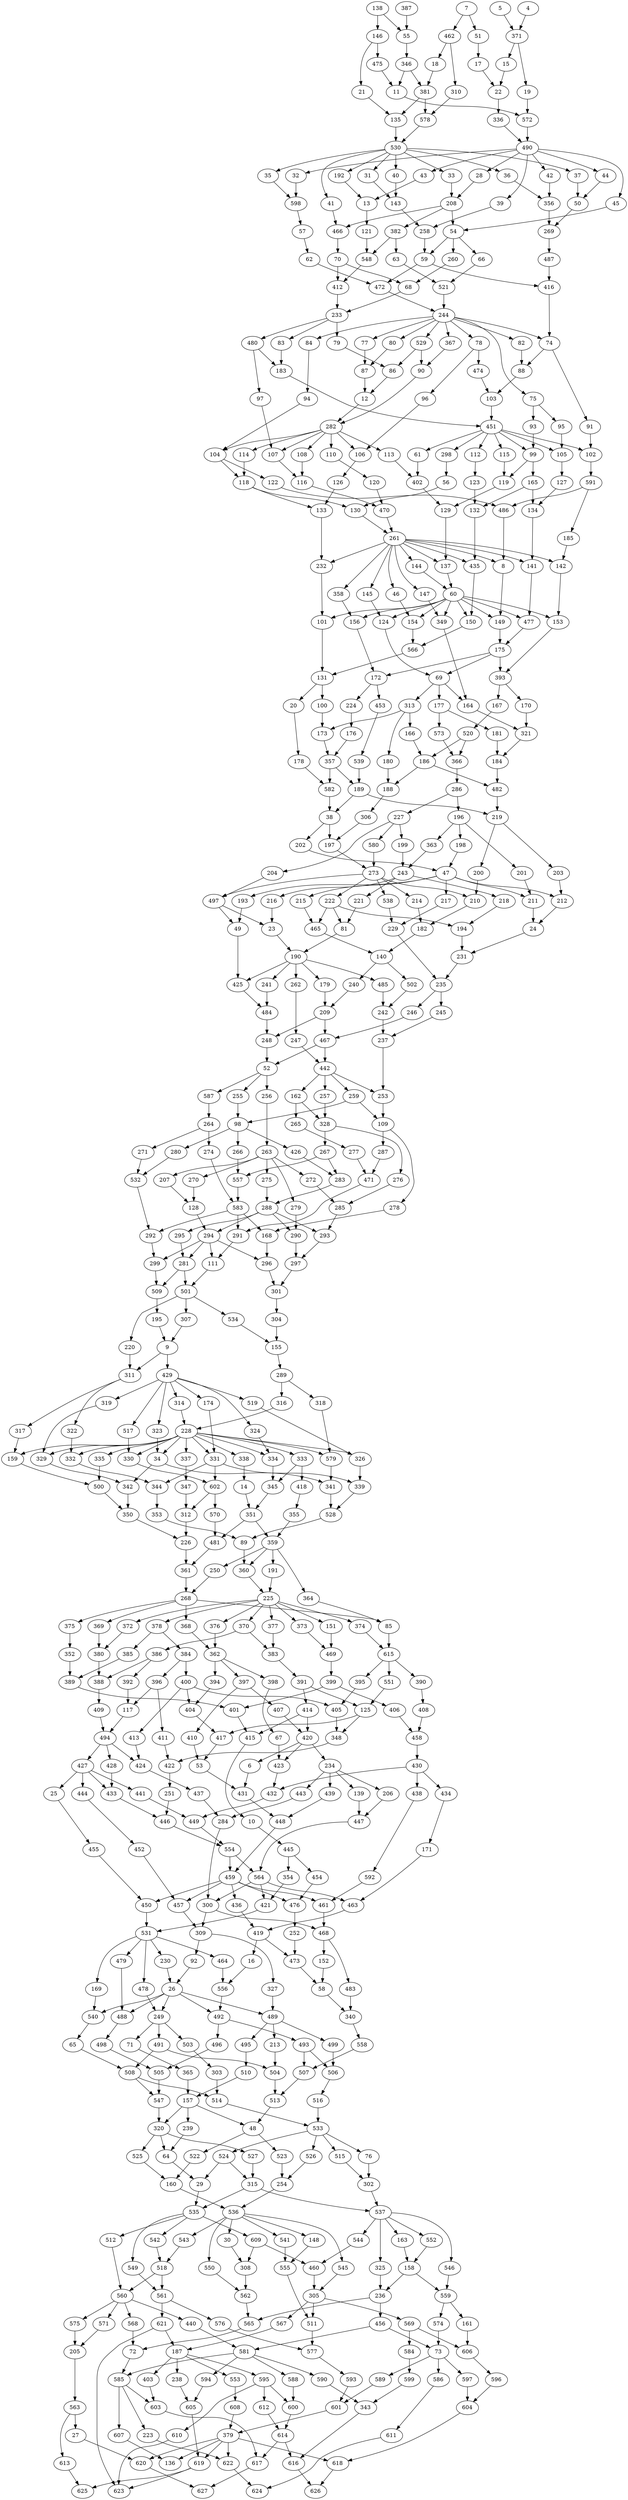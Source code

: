 #
// Valery Bakanov research computer complex (2008-2019); e881e@mail.ru, http://vbakanov.ru/left_1.htm
#  Total edges in this directed graph: 916
/* This file was automatically created thru 
   program GREATE_GRAPH.EXE */
#
digraph e916_o624_t89 {
   4 -> 371 ;
   99 -> 119 ;
   138 -> 146 ;
   586 -> 611 ;
   7 -> 51 ;
   55 -> 346 ;
   371 -> 15 ;
   146 -> 475 ;
   51 -> 17 ;
   462 -> 18 ;
   441 -> 449 ;
   324 -> 334 ;
   146 -> 21 ;
   224 -> 176 ;
   346 -> 11 ;
   346 -> 381 ;
   11 -> 572 ;
   381 -> 578 ;
   497 -> 23 ;
   58 -> 340 ;
   135 -> 530 ;
   36 -> 356 ;
   530 -> 31 ;
   233 -> 79 ;
   530 -> 33 ;
   490 -> 28 ;
   180 -> 188 ;
   60 -> 477 ;
   110 -> 120 ;
   530 -> 192 ;
   490 -> 39 ;
   536 -> 541 ;
   506 -> 516 ;
   490 -> 42 ;
   613 -> 625 ;
   490 -> 44 ;
   384 -> 396 ;
   40 -> 143 ;
   33 -> 208 ;
   32 -> 598 ;
   42 -> 356 ;
   294 -> 281 ;
   43 -> 13 ;
   143 -> 258 ;
   60 -> 149 ;
   268 -> 85 ;
   50 -> 269 ;
   351 -> 481 ;
   391 -> 125 ;
   362 -> 398 ;
   164 -> 321 ;
   414 -> 420 ;
   54 -> 260 ;
   57 -> 62 ;
   278 -> 168 ;
   466 -> 70 ;
   581 -> 590 ;
   54 -> 66 ;
   226 -> 361 ;
   427 -> 444 ;
   59 -> 472 ;
   66 -> 521 ;
   59 -> 416 ;
   459 -> 450 ;
   521 -> 244 ;
   492 -> 496 ;
   152 -> 58 ;
   351 -> 359 ;
   175 -> 172 ;
   244 -> 78 ;
   490 -> 32 ;
   244 -> 80 ;
   531 -> 478 ;
   19 -> 572 ;
   249 -> 491 ;
   244 -> 84 ;
   244 -> 367 ;
   427 -> 433 ;
   359 -> 250 ;
   74 -> 88 ;
   480 -> 183 ;
   529 -> 90 ;
   74 -> 91 ;
   78 -> 474 ;
   75 -> 93 ;
   536 -> 30 ;
   75 -> 95 ;
   330 -> 602 ;
   480 -> 97 ;
   86 -> 12 ;
   474 -> 103 ;
   103 -> 451 ;
   12 -> 282 ;
   451 -> 102 ;
   250 -> 268 ;
   282 -> 104 ;
   470 -> 261 ;
   282 -> 106 ;
   459 -> 457 ;
   430 -> 432 ;
   451 -> 61 ;
   535 -> 542 ;
   5 -> 371 ;
   282 -> 107 ;
   325 -> 236 ;
   282 -> 114 ;
   451 -> 115 ;
   394 -> 404 ;
   113 -> 402 ;
   540 -> 65 ;
   276 -> 285 ;
   274 -> 583 ;
   298 -> 56 ;
   104 -> 122 ;
   537 -> 163 ;
   261 -> 358 ;
   102 -> 591 ;
   429 -> 517 ;
   105 -> 127 ;
   120 -> 470 ;
   98 -> 280 ;
   255 -> 98 ;
   591 -> 486 ;
   165 -> 132 ;
   118 -> 133 ;
   165 -> 134 ;
   108 -> 116 ;
   130 -> 261 ;
   261 -> 137 ;
   583 -> 168 ;
   261 -> 435 ;
   261 -> 232 ;
   98 -> 266 ;
   261 -> 142 ;
   612 -> 614 ;
   244 -> 529 ;
   189 -> 38 ;
   99 -> 165 ;
   530 -> 36 ;
   144 -> 60 ;
   208 -> 466 ;
   60 -> 150 ;
   60 -> 101 ;
   300 -> 309 ;
   60 -> 153 ;
   60 -> 154 ;
   60 -> 124 ;
   60 -> 156 ;
   60 -> 349 ;
   477 -> 175 ;
   154 -> 566 ;
   566 -> 131 ;
   175 -> 393 ;
   175 -> 69 ;
   430 -> 438 ;
   504 -> 513 ;
   172 -> 224 ;
   131 -> 20 ;
   393 -> 167 ;
   172 -> 453 ;
   411 -> 422 ;
   393 -> 170 ;
   371 -> 19 ;
   69 -> 177 ;
   313 -> 173 ;
   410 -> 53 ;
   177 -> 573 ;
   176 -> 357 ;
   313 -> 166 ;
   228 -> 330 ;
   167 -> 520 ;
   420 -> 234 ;
   177 -> 181 ;
   315 -> 537 ;
   518 -> 561 ;
   615 -> 395 ;
   520 -> 366 ;
   520 -> 186 ;
   357 -> 582 ;
   186 -> 188 ;
   390 -> 408 ;
   451 -> 298 ;
   366 -> 286 ;
   384 -> 400 ;
   189 -> 219 ;
   286 -> 227 ;
   188 -> 306 ;
   286 -> 196 ;
   451 -> 105 ;
   196 -> 198 ;
   227 -> 199 ;
   219 -> 200 ;
   196 -> 201 ;
   38 -> 202 ;
   415 -> 10 ;
   227 -> 204 ;
   227 -> 580 ;
   291 -> 111 ;
   580 -> 273 ;
   202 -> 47 ;
   579 -> 341 ;
   273 -> 210 ;
   47 -> 211 ;
   479 -> 488 ;
   273 -> 497 ;
   273 -> 214 ;
   451 -> 112 ;
   243 -> 216 ;
   91 -> 102 ;
   261 -> 46 ;
   423 -> 432 ;
   273 -> 538 ;
   243 -> 221 ;
   273 -> 222 ;
   313 -> 180 ;
   350 -> 226 ;
   222 -> 465 ;
   262 -> 247 ;
   222 -> 194 ;
   101 -> 131 ;
   268 -> 368 ;
   501 -> 307 ;
   598 -> 57 ;
   182 -> 140 ;
   279 -> 290 ;
   190 -> 425 ;
   231 -> 235 ;
   190 -> 262 ;
   140 -> 502 ;
   141 -> 477 ;
   419 -> 16 ;
   140 -> 240 ;
   190 -> 241 ;
   537 -> 552 ;
   80 -> 87 ;
   39 -> 258 ;
   235 -> 245 ;
   235 -> 246 ;
   125 -> 417 ;
   209 -> 248 ;
   429 -> 323 ;
   207 -> 128 ;
   467 -> 442 ;
   467 -> 52 ;
   442 -> 253 ;
   52 -> 587 ;
   150 -> 566 ;
   52 -> 256 ;
   442 -> 257 ;
   442 -> 162 ;
   442 -> 259 ;
   259 -> 109 ;
   259 -> 98 ;
   282 -> 113 ;
   536 -> 550 ;
   587 -> 264 ;
   159 -> 500 ;
   261 -> 141 ;
   124 -> 69 ;
   455 -> 450 ;
   98 -> 426 ;
   263 -> 270 ;
   183 -> 451 ;
   593 -> 601 ;
   294 -> 299 ;
   187 -> 238 ;
   198 -> 47 ;
   328 -> 276 ;
   265 -> 277 ;
   109 -> 278 ;
   263 -> 279 ;
   119 -> 129 ;
   267 -> 557 ;
   277 -> 471 ;
   267 -> 283 ;
   280 -> 532 ;
   138 -> 55 ;
   486 -> 8 ;
   447 -> 564 ;
   283 -> 288 ;
   261 -> 8 ;
   288 -> 290 ;
   420 -> 6 ;
   605 -> 619 ;
   288 -> 293 ;
   288 -> 294 ;
   288 -> 295 ;
   294 -> 296 ;
   293 -> 297 ;
   294 -> 111 ;
   263 -> 207 ;
   9 -> 311 ;
   296 -> 301 ;
   281 -> 501 ;
   281 -> 509 ;
   301 -> 304 ;
   427 -> 25 ;
   603 -> 617 ;
   314 -> 228 ;
   501 -> 220 ;
   304 -> 155 ;
   195 -> 9 ;
   28 -> 208 ;
   523 -> 254 ;
   178 -> 582 ;
   358 -> 156 ;
   429 -> 519 ;
   289 -> 316 ;
   353 -> 89 ;
   595 -> 612 ;
   622 -> 624 ;
   242 -> 237 ;
   337 -> 347 ;
   311 -> 322 ;
   73 -> 597 ;
   429 -> 324 ;
   241 -> 484 ;
   282 -> 110 ;
   228 -> 159 ;
   375 -> 352 ;
   228 -> 329 ;
   581 -> 588 ;
   228 -> 331 ;
   228 -> 332 ;
   225 -> 377 ;
   228 -> 334 ;
   228 -> 335 ;
   228 -> 333 ;
   228 -> 337 ;
   228 -> 338 ;
   331 -> 339 ;
   335 -> 500 ;
   34 -> 341 ;
   550 -> 562 ;
   431 -> 448 ;
   331 -> 344 ;
   333 -> 345 ;
   338 -> 14 ;
   527 -> 315 ;
   546 -> 559 ;
   341 -> 528 ;
   581 -> 594 ;
   345 -> 351 ;
   602 -> 312 ;
   344 -> 353 ;
   602 -> 570 ;
   327 -> 489 ;
   211 -> 24 ;
   528 -> 89 ;
   13 -> 121 ;
   333 -> 418 ;
   359 -> 360 ;
   70 -> 412 ;
   318 -> 579 ;
   48 -> 523 ;
   359 -> 364 ;
   191 -> 225 ;
   309 -> 92 ;
   208 -> 54 ;
   139 -> 447 ;
   201 -> 211 ;
   225 -> 370 ;
   225 -> 151 ;
   225 -> 372 ;
   225 -> 373 ;
   225 -> 374 ;
   502 -> 242 ;
   225 -> 376 ;
   238 -> 605 ;
   225 -> 378 ;
   104 -> 118 ;
   482 -> 219 ;
   151 -> 469 ;
   368 -> 362 ;
   425 -> 484 ;
   343 -> 616 ;
   378 -> 385 ;
   511 -> 577 ;
   168 -> 296 ;
   386 -> 388 ;
   529 -> 86 ;
   615 -> 390 ;
   145 -> 124 ;
   614 -> 616 ;
   355 -> 359 ;
   362 -> 394 ;
   565 -> 72 ;
   559 -> 161 ;
   237 -> 253 ;
   208 -> 382 ;
   388 -> 409 ;
   261 -> 145 ;
   399 -> 401 ;
   396 -> 117 ;
   194 -> 231 ;
   432 -> 449 ;
   400 -> 405 ;
   399 -> 406 ;
   363 -> 243 ;
   560 -> 571 ;
   70 -> 68 ;
   397 -> 410 ;
   84 -> 94 ;
   600 -> 614 ;
   400 -> 413 ;
   621 -> 187 ;
   445 -> 354 ;
   409 -> 494 ;
   300 -> 468 ;
   125 -> 348 ;
   408 -> 458 ;
   382 -> 548 ;
   417 -> 53 ;
   616 -> 626 ;
   7 -> 462 ;
   545 -> 305 ;
   214 -> 182 ;
   219 -> 203 ;
   494 -> 427 ;
   494 -> 428 ;
   583 -> 291 ;
   458 -> 430 ;
   6 -> 431 ;
   282 -> 108 ;
   34 -> 342 ;
   430 -> 434 ;
   234 -> 139 ;
   234 -> 206 ;
   424 -> 437 ;
   244 -> 77 ;
   234 -> 439 ;
   501 -> 534 ;
   606 -> 596 ;
   249 -> 71 ;
   234 -> 443 ;
   469 -> 399 ;
   10 -> 445 ;
   244 -> 74 ;
   451 -> 99 ;
   381 -> 135 ;
   569 -> 584 ;
   437 -> 284 ;
   438 -> 592 ;
   444 -> 452 ;
   434 -> 171 ;
   445 -> 454 ;
   25 -> 455 ;
   133 -> 232 ;
   449 -> 554 ;
   554 -> 564 ;
   554 -> 459 ;
   564 -> 300 ;
   459 -> 461 ;
   47 -> 215 ;
   564 -> 463 ;
   459 -> 476 ;
   68 -> 233 ;
   63 -> 521 ;
   436 -> 419 ;
   96 -> 106 ;
   465 -> 140 ;
   450 -> 531 ;
   463 -> 419 ;
   476 -> 252 ;
   402 -> 129 ;
   61 -> 402 ;
   23 -> 190 ;
   531 -> 464 ;
   468 -> 152 ;
   186 -> 482 ;
   90 -> 282 ;
   497 -> 49 ;
   309 -> 327 ;
   531 -> 169 ;
   257 -> 328 ;
   230 -> 26 ;
   196 -> 363 ;
   473 -> 58 ;
   26 -> 249 ;
   47 -> 217 ;
   26 -> 489 ;
   26 -> 540 ;
   22 -> 336 ;
   26 -> 492 ;
   492 -> 493 ;
   518 -> 560 ;
   489 -> 495 ;
   574 -> 73 ;
   489 -> 213 ;
   488 -> 498 ;
   489 -> 499 ;
   397 -> 407 ;
   340 -> 558 ;
   261 -> 147 ;
   491 -> 508 ;
   305 -> 569 ;
   496 -> 505 ;
   493 -> 506 ;
   493 -> 507 ;
   249 -> 503 ;
   503 -> 303 ;
   618 -> 626 ;
   495 -> 510 ;
   508 -> 547 ;
   162 -> 265 ;
   508 -> 514 ;
   510 -> 157 ;
   530 -> 41 ;
   157 -> 320 ;
   157 -> 48 ;
   514 -> 533 ;
   619 -> 623 ;
   549 -> 561 ;
   88 -> 103 ;
   77 -> 87 ;
   316 -> 228 ;
   320 -> 525 ;
   472 -> 244 ;
   320 -> 527 ;
   592 -> 461 ;
   533 -> 76 ;
   524 -> 29 ;
   525 -> 160 ;
   342 -> 350 ;
   524 -> 315 ;
   76 -> 302 ;
   315 -> 535 ;
   254 -> 536 ;
   453 -> 539 ;
   401 -> 415 ;
   535 -> 609 ;
   396 -> 411 ;
   127 -> 134 ;
   264 -> 271 ;
   536 -> 543 ;
   537 -> 544 ;
   555 -> 511 ;
   533 -> 515 ;
   535 -> 512 ;
   536 -> 148 ;
   535 -> 549 ;
   310 -> 578 ;
   537 -> 325 ;
   269 -> 487 ;
   552 -> 158 ;
   609 -> 308 ;
   148 -> 555 ;
   41 -> 466 ;
   609 -> 460 ;
   460 -> 305 ;
   158 -> 559 ;
   422 -> 251 ;
   17 -> 22 ;
   308 -> 562 ;
   158 -> 236 ;
   228 -> 579 ;
   360 -> 225 ;
   490 -> 45 ;
   305 -> 567 ;
   560 -> 568 ;
   170 -> 321 ;
   236 -> 456 ;
   303 -> 514 ;
   595 -> 610 ;
   561 -> 621 ;
   559 -> 574 ;
   560 -> 575 ;
   433 -> 446 ;
   576 -> 577 ;
   569 -> 606 ;
   597 -> 604 ;
   575 -> 205 ;
   456 -> 581 ;
   567 -> 187 ;
   456 -> 73 ;
   413 -> 424 ;
   581 -> 585 ;
   73 -> 586 ;
   187 -> 553 ;
   329 -> 342 ;
   73 -> 589 ;
   485 -> 242 ;
   187 -> 403 ;
   205 -> 563 ;
   577 -> 593 ;
   500 -> 350 ;
   187 -> 595 ;
   420 -> 423 ;
   266 -> 557 ;
   264 -> 274 ;
   584 -> 599 ;
   117 -> 494 ;
   263 -> 272 ;
   132 -> 435 ;
   585 -> 603 ;
   596 -> 604 ;
   594 -> 605 ;
   563 -> 27 ;
   585 -> 607 ;
   553 -> 608 ;
   585 -> 223 ;
   377 -> 383 ;
   427 -> 441 ;
   289 -> 318 ;
   163 -> 158 ;
   243 -> 218 ;
   608 -> 379 ;
   386 -> 392 ;
   112 -> 123 ;
   379 -> 618 ;
   551 -> 125 ;
   379 -> 620 ;
   379 -> 136 ;
   379 -> 622 ;
   157 -> 239 ;
   429 -> 319 ;
   619 -> 625 ;
   348 -> 422 ;
   391 -> 414 ;
   233 -> 480 ;
   387 -> 55 ;
   15 -> 22 ;
   475 -> 11 ;
   18 -> 381 ;
   244 -> 82 ;
   245 -> 237 ;
   21 -> 135 ;
   578 -> 530 ;
   336 -> 490 ;
   31 -> 143 ;
   239 -> 64 ;
   35 -> 598 ;
   62 -> 472 ;
   37 -> 50 ;
   192 -> 13 ;
   370 -> 383 ;
   48 -> 522 ;
   45 -> 54 ;
   356 -> 269 ;
   258 -> 59 ;
   121 -> 548 ;
   548 -> 412 ;
   260 -> 68 ;
   252 -> 473 ;
   564 -> 421 ;
   487 -> 416 ;
   142 -> 153 ;
   533 -> 526 ;
   416 -> 74 ;
   79 -> 86 ;
   561 -> 576 ;
   82 -> 88 ;
   83 -> 183 ;
   367 -> 90 ;
   87 -> 12 ;
   542 -> 518 ;
   490 -> 43 ;
   531 -> 479 ;
   26 -> 488 ;
   93 -> 99 ;
   94 -> 104 ;
   95 -> 105 ;
   20 -> 178 ;
   97 -> 107 ;
   107 -> 116 ;
   361 -> 268 ;
   114 -> 118 ;
   147 -> 349 ;
   116 -> 470 ;
   184 -> 482 ;
   56 -> 130 ;
   122 -> 486 ;
   305 -> 511 ;
   126 -> 133 ;
   530 -> 40 ;
   38 -> 197 ;
   129 -> 137 ;
   284 -> 300 ;
   395 -> 405 ;
   414 -> 415 ;
   134 -> 141 ;
   185 -> 142 ;
   137 -> 60 ;
   312 -> 226 ;
   320 -> 64 ;
   228 -> 326 ;
   190 -> 485 ;
   69 -> 164 ;
   46 -> 154 ;
   383 -> 391 ;
   376 -> 362 ;
   369 -> 380 ;
   149 -> 175 ;
   52 -> 255 ;
   531 -> 230 ;
   572 -> 490 ;
   328 -> 267 ;
   156 -> 172 ;
   349 -> 164 ;
   534 -> 155 ;
   16 -> 556 ;
   261 -> 144 ;
   321 -> 184 ;
   573 -> 366 ;
   166 -> 186 ;
   307 -> 9 ;
   530 -> 35 ;
   539 -> 189 ;
   44 -> 50 ;
   582 -> 38 ;
   115 -> 119 ;
   306 -> 197 ;
   352 -> 389 ;
   64 -> 29 ;
   199 -> 243 ;
   200 -> 210 ;
   570 -> 481 ;
   203 -> 212 ;
   204 -> 497 ;
   454 -> 476 ;
   212 -> 24 ;
   215 -> 465 ;
   216 -> 23 ;
   218 -> 194 ;
   562 -> 565 ;
   538 -> 229 ;
   221 -> 81 ;
   173 -> 357 ;
   374 -> 615 ;
   190 -> 179 ;
   49 -> 425 ;
   229 -> 235 ;
   268 -> 375 ;
   179 -> 209 ;
   533 -> 524 ;
   484 -> 248 ;
   256 -> 263 ;
   443 -> 284 ;
   457 -> 309 ;
   323 -> 34 ;
   362 -> 397 ;
   253 -> 109 ;
   118 -> 130 ;
   468 -> 483 ;
   536 -> 545 ;
   287 -> 471 ;
   426 -> 283 ;
   271 -> 532 ;
   272 -> 285 ;
   209 -> 467 ;
   530 -> 37 ;
   155 -> 289 ;
   247 -> 442 ;
   81 -> 190 ;
   471 -> 291 ;
   65 -> 508 ;
   285 -> 293 ;
   128 -> 294 ;
   331 -> 602 ;
   290 -> 297 ;
   400 -> 404 ;
   292 -> 299 ;
   171 -> 463 ;
   507 -> 513 ;
   111 -> 501 ;
   299 -> 509 ;
   100 -> 173 ;
   275 -> 288 ;
   220 -> 311 ;
   222 -> 81 ;
   519 -> 326 ;
   317 -> 159 ;
   372 -> 380 ;
   319 -> 329 ;
   517 -> 330 ;
   541 -> 555 ;
   322 -> 332 ;
   246 -> 467 ;
   462 -> 310 ;
   326 -> 339 ;
   311 -> 317 ;
   233 -> 83 ;
   270 -> 128 ;
   78 -> 96 ;
   332 -> 344 ;
   421 -> 531 ;
   339 -> 528 ;
   526 -> 254 ;
   14 -> 351 ;
   347 -> 312 ;
   8 -> 149 ;
   412 -> 233 ;
   268 -> 369 ;
   615 -> 551 ;
   89 -> 360 ;
   481 -> 361 ;
   236 -> 565 ;
   543 -> 518 ;
   407 -> 420 ;
   85 -> 615 ;
   359 -> 191 ;
   373 -> 469 ;
   429 -> 314 ;
   560 -> 440 ;
   380 -> 388 ;
   385 -> 389 ;
   389 -> 401 ;
   392 -> 117 ;
   379 -> 619 ;
   591 -> 185 ;
   537 -> 546 ;
   435 -> 150 ;
   595 -> 600 ;
   404 -> 417 ;
   405 -> 348 ;
   406 -> 458 ;
   364 -> 85 ;
   54 -> 59 ;
   131 -> 100 ;
   67 -> 423 ;
   297 -> 301 ;
   53 -> 431 ;
   47 -> 193 ;
   557 -> 583 ;
   240 -> 209 ;
   206 -> 447 ;
   563 -> 613 ;
   428 -> 433 ;
   248 -> 52 ;
   446 -> 554 ;
   69 -> 313 ;
   448 -> 459 ;
   210 -> 182 ;
   599 -> 343 ;
   452 -> 457 ;
   295 -> 281 ;
   123 -> 132 ;
   109 -> 287 ;
   354 -> 421 ;
   461 -> 468 ;
   382 -> 63 ;
   334 -> 345 ;
   459 -> 436 ;
   153 -> 393 ;
   92 -> 26 ;
   491 -> 504 ;
   244 -> 75 ;
   478 -> 249 ;
   47 -> 212 ;
   418 -> 355 ;
   169 -> 540 ;
   483 -> 340 ;
   556 -> 492 ;
   213 -> 504 ;
   498 -> 505 ;
   232 -> 101 ;
   558 -> 507 ;
   532 -> 292 ;
   505 -> 547 ;
   464 -> 556 ;
   357 -> 189 ;
   365 -> 157 ;
   419 -> 473 ;
   162 -> 328 ;
   516 -> 533 ;
   547 -> 320 ;
   263 -> 275 ;
   522 -> 160 ;
   9 -> 429 ;
   429 -> 174 ;
   515 -> 302 ;
   29 -> 535 ;
   160 -> 536 ;
   403 -> 603 ;
   439 -> 448 ;
   30 -> 308 ;
   174 -> 331 ;
   217 -> 229 ;
   544 -> 460 ;
   494 -> 424 ;
   193 -> 49 ;
   512 -> 560 ;
   614 -> 617 ;
   197 -> 273 ;
   513 -> 48 ;
   106 -> 126 ;
   24 -> 231 ;
   370 -> 386 ;
   161 -> 606 ;
   568 -> 72 ;
   571 -> 205 ;
   440 -> 581 ;
   617 -> 627 ;
   251 -> 446 ;
   72 -> 585 ;
   588 -> 600 ;
   589 -> 601 ;
   590 -> 343 ;
   302 -> 537 ;
   181 -> 184 ;
   228 -> 34 ;
   398 -> 67 ;
   601 -> 379 ;
   378 -> 384 ;
   509 -> 195 ;
   604 -> 618 ;
   583 -> 292 ;
   27 -> 620 ;
   607 -> 136 ;
   223 -> 622 ;
   610 -> 623 ;
   611 -> 624 ;
   499 -> 506 ;
   71 -> 365 ;
   620 -> 627 ;
   621 -> 623 ;
}
